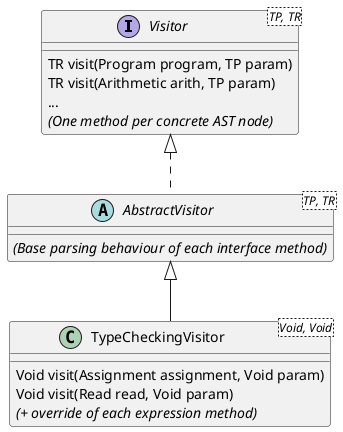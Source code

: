 @startuml

interface Visitor<TP, TR>
abstract AbstractVisitor<TP, TR>
class TypeCheckingVisitor<Void, Void>

interface Visitor {
    TR visit(Program program, TP param)
    TR visit(Arithmetic arith, TP param)
    {method} ...
    {abstract} (One method per concrete AST node)
}

abstract AbstractVisitor {
    {abstract} (Base parsing behaviour of each interface method)
}

class TypeCheckingVisitor {
    Void visit(Assignment assignment, Void param)
    Void visit(Read read, Void param)
    {abstract} (+ override of each expression method)
}

Visitor <|.. AbstractVisitor

AbstractVisitor <|-- TypeCheckingVisitor

@enduml

